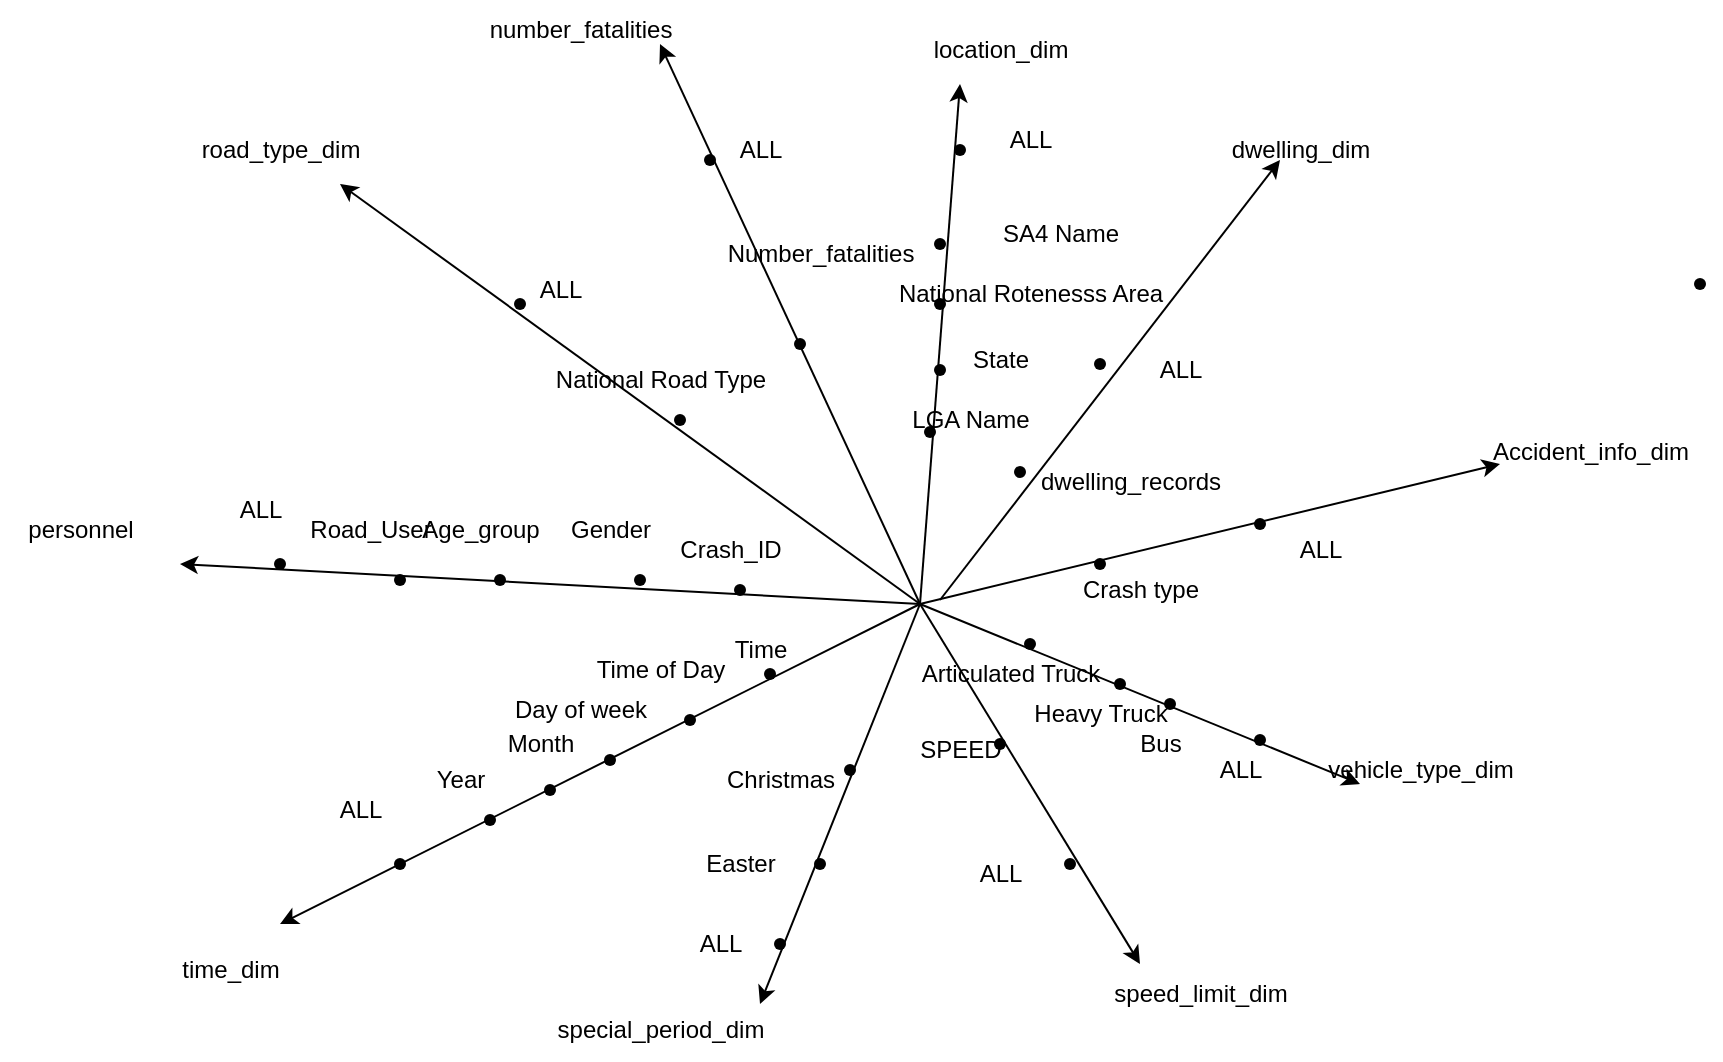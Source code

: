 <mxfile version="26.1.3">
  <diagram name="第 1 页" id="CKW3OfDxsWi4_tXc7E9l">
    <mxGraphModel dx="954" dy="506" grid="1" gridSize="10" guides="1" tooltips="1" connect="1" arrows="1" fold="1" page="1" pageScale="1" pageWidth="1169" pageHeight="827" math="0" shadow="0">
      <root>
        <mxCell id="0" />
        <mxCell id="1" parent="0" />
        <mxCell id="XI5p5nPWJxgeGxGbvoEq-1" value="" style="endArrow=classic;html=1;rounded=0;" edge="1" parent="1">
          <mxGeometry width="50" height="50" relative="1" as="geometry">
            <mxPoint x="460" y="490" as="sourcePoint" />
            <mxPoint x="140" y="650" as="targetPoint" />
          </mxGeometry>
        </mxCell>
        <mxCell id="XI5p5nPWJxgeGxGbvoEq-2" value="" style="endArrow=classic;html=1;rounded=0;" edge="1" parent="1">
          <mxGeometry width="50" height="50" relative="1" as="geometry">
            <mxPoint x="460" y="490" as="sourcePoint" />
            <mxPoint x="380" y="690" as="targetPoint" />
          </mxGeometry>
        </mxCell>
        <mxCell id="XI5p5nPWJxgeGxGbvoEq-3" value="" style="endArrow=classic;html=1;rounded=0;" edge="1" parent="1">
          <mxGeometry width="50" height="50" relative="1" as="geometry">
            <mxPoint x="460" y="490" as="sourcePoint" />
            <mxPoint x="570" y="670" as="targetPoint" />
          </mxGeometry>
        </mxCell>
        <mxCell id="XI5p5nPWJxgeGxGbvoEq-4" value="" style="endArrow=classic;html=1;rounded=0;" edge="1" parent="1">
          <mxGeometry width="50" height="50" relative="1" as="geometry">
            <mxPoint x="460" y="490" as="sourcePoint" />
            <mxPoint x="680" y="580" as="targetPoint" />
          </mxGeometry>
        </mxCell>
        <mxCell id="XI5p5nPWJxgeGxGbvoEq-5" value="" style="endArrow=classic;html=1;rounded=0;" edge="1" parent="1">
          <mxGeometry width="50" height="50" relative="1" as="geometry">
            <mxPoint x="460" y="490" as="sourcePoint" />
            <mxPoint x="750" y="420" as="targetPoint" />
          </mxGeometry>
        </mxCell>
        <mxCell id="XI5p5nPWJxgeGxGbvoEq-6" value="" style="endArrow=classic;html=1;rounded=0;" edge="1" parent="1">
          <mxGeometry width="50" height="50" relative="1" as="geometry">
            <mxPoint x="470" y="488" as="sourcePoint" />
            <mxPoint x="640" y="268" as="targetPoint" />
          </mxGeometry>
        </mxCell>
        <mxCell id="XI5p5nPWJxgeGxGbvoEq-7" value="" style="endArrow=classic;html=1;rounded=0;" edge="1" parent="1">
          <mxGeometry width="50" height="50" relative="1" as="geometry">
            <mxPoint x="460" y="490" as="sourcePoint" />
            <mxPoint x="480" y="230" as="targetPoint" />
          </mxGeometry>
        </mxCell>
        <mxCell id="XI5p5nPWJxgeGxGbvoEq-8" value="" style="endArrow=classic;html=1;rounded=0;" edge="1" parent="1">
          <mxGeometry width="50" height="50" relative="1" as="geometry">
            <mxPoint x="460" y="490" as="sourcePoint" />
            <mxPoint x="330" y="210" as="targetPoint" />
          </mxGeometry>
        </mxCell>
        <mxCell id="XI5p5nPWJxgeGxGbvoEq-9" value="" style="endArrow=classic;html=1;rounded=0;" edge="1" parent="1">
          <mxGeometry width="50" height="50" relative="1" as="geometry">
            <mxPoint x="460" y="490" as="sourcePoint" />
            <mxPoint x="170" y="280" as="targetPoint" />
          </mxGeometry>
        </mxCell>
        <mxCell id="XI5p5nPWJxgeGxGbvoEq-10" value="" style="endArrow=classic;html=1;rounded=0;" edge="1" parent="1">
          <mxGeometry width="50" height="50" relative="1" as="geometry">
            <mxPoint x="460" y="490" as="sourcePoint" />
            <mxPoint x="90" y="470" as="targetPoint" />
          </mxGeometry>
        </mxCell>
        <mxCell id="XI5p5nPWJxgeGxGbvoEq-11" value="Accident_info_dim" style="text;html=1;align=center;verticalAlign=middle;resizable=0;points=[];autosize=1;strokeColor=none;fillColor=none;" vertex="1" parent="1">
          <mxGeometry x="735" y="399" width="120" height="30" as="geometry" />
        </mxCell>
        <mxCell id="XI5p5nPWJxgeGxGbvoEq-12" value="dwelling_dim" style="text;html=1;align=center;verticalAlign=middle;resizable=0;points=[];autosize=1;strokeColor=none;fillColor=none;" vertex="1" parent="1">
          <mxGeometry x="605" y="248" width="90" height="30" as="geometry" />
        </mxCell>
        <mxCell id="XI5p5nPWJxgeGxGbvoEq-13" value="location_dim" style="text;html=1;align=center;verticalAlign=middle;resizable=0;points=[];autosize=1;strokeColor=none;fillColor=none;" vertex="1" parent="1">
          <mxGeometry x="455" y="198" width="90" height="30" as="geometry" />
        </mxCell>
        <mxCell id="XI5p5nPWJxgeGxGbvoEq-14" value="number_fatalities" style="text;html=1;align=center;verticalAlign=middle;resizable=0;points=[];autosize=1;strokeColor=none;fillColor=none;" vertex="1" parent="1">
          <mxGeometry x="235" y="188" width="110" height="30" as="geometry" />
        </mxCell>
        <mxCell id="XI5p5nPWJxgeGxGbvoEq-15" value="road_type_dim" style="text;html=1;align=center;verticalAlign=middle;resizable=0;points=[];autosize=1;strokeColor=none;fillColor=none;" vertex="1" parent="1">
          <mxGeometry x="90" y="248" width="100" height="30" as="geometry" />
        </mxCell>
        <mxCell id="XI5p5nPWJxgeGxGbvoEq-16" value="personnel" style="text;html=1;align=center;verticalAlign=middle;resizable=0;points=[];autosize=1;strokeColor=none;fillColor=none;" vertex="1" parent="1">
          <mxGeometry y="438" width="80" height="30" as="geometry" />
        </mxCell>
        <mxCell id="XI5p5nPWJxgeGxGbvoEq-17" value="special_period_dim" style="text;html=1;align=center;verticalAlign=middle;resizable=0;points=[];autosize=1;strokeColor=none;fillColor=none;" vertex="1" parent="1">
          <mxGeometry x="265" y="688" width="130" height="30" as="geometry" />
        </mxCell>
        <mxCell id="XI5p5nPWJxgeGxGbvoEq-18" value="speed_limit_dim" style="text;html=1;align=center;verticalAlign=middle;resizable=0;points=[];autosize=1;strokeColor=none;fillColor=none;" vertex="1" parent="1">
          <mxGeometry x="545" y="670" width="110" height="30" as="geometry" />
        </mxCell>
        <mxCell id="XI5p5nPWJxgeGxGbvoEq-19" value="time_dim" style="text;html=1;align=center;verticalAlign=middle;resizable=0;points=[];autosize=1;strokeColor=none;fillColor=none;" vertex="1" parent="1">
          <mxGeometry x="80" y="658" width="70" height="30" as="geometry" />
        </mxCell>
        <mxCell id="XI5p5nPWJxgeGxGbvoEq-20" value="vehicle_type_dim" style="text;html=1;align=center;verticalAlign=middle;resizable=0;points=[];autosize=1;strokeColor=none;fillColor=none;" vertex="1" parent="1">
          <mxGeometry x="650" y="558" width="120" height="30" as="geometry" />
        </mxCell>
        <mxCell id="XI5p5nPWJxgeGxGbvoEq-25" value="" style="shape=waypoint;sketch=0;fillStyle=solid;size=6;pointerEvents=1;points=[];fillColor=none;resizable=0;rotatable=0;perimeter=centerPerimeter;snapToPoint=1;" vertex="1" parent="1">
          <mxGeometry x="840" y="320" width="20" height="20" as="geometry" />
        </mxCell>
        <mxCell id="XI5p5nPWJxgeGxGbvoEq-28" value="" style="shape=waypoint;sketch=0;fillStyle=solid;size=6;pointerEvents=1;points=[];fillColor=none;resizable=0;rotatable=0;perimeter=centerPerimeter;snapToPoint=1;" vertex="1" parent="1">
          <mxGeometry x="500" y="414" width="20" height="20" as="geometry" />
        </mxCell>
        <mxCell id="XI5p5nPWJxgeGxGbvoEq-29" value="" style="shape=waypoint;sketch=0;fillStyle=solid;size=6;pointerEvents=1;points=[];fillColor=none;resizable=0;rotatable=0;perimeter=centerPerimeter;snapToPoint=1;" vertex="1" parent="1">
          <mxGeometry x="540" y="360" width="20" height="20" as="geometry" />
        </mxCell>
        <mxCell id="XI5p5nPWJxgeGxGbvoEq-34" value="dwelling_records" style="text;html=1;align=center;verticalAlign=middle;resizable=0;points=[];autosize=1;strokeColor=none;fillColor=none;" vertex="1" parent="1">
          <mxGeometry x="510" y="414" width="110" height="30" as="geometry" />
        </mxCell>
        <mxCell id="XI5p5nPWJxgeGxGbvoEq-35" value="ALL" style="text;html=1;align=center;verticalAlign=middle;resizable=0;points=[];autosize=1;strokeColor=none;fillColor=none;" vertex="1" parent="1">
          <mxGeometry x="570" y="358" width="40" height="30" as="geometry" />
        </mxCell>
        <mxCell id="XI5p5nPWJxgeGxGbvoEq-36" value="" style="shape=waypoint;sketch=0;fillStyle=solid;size=6;pointerEvents=1;points=[];fillColor=none;resizable=0;rotatable=0;perimeter=centerPerimeter;snapToPoint=1;" vertex="1" parent="1">
          <mxGeometry x="540" y="460" width="20" height="20" as="geometry" />
        </mxCell>
        <mxCell id="XI5p5nPWJxgeGxGbvoEq-37" value="" style="shape=waypoint;sketch=0;fillStyle=solid;size=6;pointerEvents=1;points=[];fillColor=none;resizable=0;rotatable=0;perimeter=centerPerimeter;snapToPoint=1;" vertex="1" parent="1">
          <mxGeometry x="620" y="440" width="20" height="20" as="geometry" />
        </mxCell>
        <mxCell id="XI5p5nPWJxgeGxGbvoEq-38" value="Crash type" style="text;html=1;align=center;verticalAlign=middle;resizable=0;points=[];autosize=1;strokeColor=none;fillColor=none;" vertex="1" parent="1">
          <mxGeometry x="530" y="468" width="80" height="30" as="geometry" />
        </mxCell>
        <mxCell id="XI5p5nPWJxgeGxGbvoEq-39" value="ALL" style="text;html=1;align=center;verticalAlign=middle;resizable=0;points=[];autosize=1;strokeColor=none;fillColor=none;" vertex="1" parent="1">
          <mxGeometry x="640" y="448" width="40" height="30" as="geometry" />
        </mxCell>
        <mxCell id="XI5p5nPWJxgeGxGbvoEq-40" value="" style="shape=waypoint;sketch=0;fillStyle=solid;size=6;pointerEvents=1;points=[];fillColor=none;resizable=0;rotatable=0;perimeter=centerPerimeter;snapToPoint=1;" vertex="1" parent="1">
          <mxGeometry x="455" y="394" width="20" height="20" as="geometry" />
        </mxCell>
        <mxCell id="XI5p5nPWJxgeGxGbvoEq-41" value="" style="shape=waypoint;sketch=0;fillStyle=solid;size=6;pointerEvents=1;points=[];fillColor=none;resizable=0;rotatable=0;perimeter=centerPerimeter;snapToPoint=1;" vertex="1" parent="1">
          <mxGeometry x="460" y="330" width="20" height="20" as="geometry" />
        </mxCell>
        <mxCell id="XI5p5nPWJxgeGxGbvoEq-42" value="" style="shape=waypoint;sketch=0;fillStyle=solid;size=6;pointerEvents=1;points=[];fillColor=none;resizable=0;rotatable=0;perimeter=centerPerimeter;snapToPoint=1;" vertex="1" parent="1">
          <mxGeometry x="460" y="300" width="20" height="20" as="geometry" />
        </mxCell>
        <mxCell id="XI5p5nPWJxgeGxGbvoEq-43" value="" style="shape=waypoint;sketch=0;fillStyle=solid;size=6;pointerEvents=1;points=[];fillColor=none;resizable=0;rotatable=0;perimeter=centerPerimeter;snapToPoint=1;" vertex="1" parent="1">
          <mxGeometry x="460" y="363" width="20" height="20" as="geometry" />
        </mxCell>
        <mxCell id="XI5p5nPWJxgeGxGbvoEq-45" value="SA4 Name" style="text;html=1;align=center;verticalAlign=middle;resizable=0;points=[];autosize=1;strokeColor=none;fillColor=none;" vertex="1" parent="1">
          <mxGeometry x="490" y="290" width="80" height="30" as="geometry" />
        </mxCell>
        <mxCell id="XI5p5nPWJxgeGxGbvoEq-50" value="LGA Name" style="text;html=1;align=center;verticalAlign=middle;resizable=0;points=[];autosize=1;strokeColor=none;fillColor=none;" vertex="1" parent="1">
          <mxGeometry x="445" y="383" width="80" height="30" as="geometry" />
        </mxCell>
        <mxCell id="XI5p5nPWJxgeGxGbvoEq-51" value="State" style="text;html=1;align=center;verticalAlign=middle;resizable=0;points=[];autosize=1;strokeColor=none;fillColor=none;" vertex="1" parent="1">
          <mxGeometry x="475" y="353" width="50" height="30" as="geometry" />
        </mxCell>
        <mxCell id="XI5p5nPWJxgeGxGbvoEq-52" value="National Rotenesss Area" style="text;html=1;align=center;verticalAlign=middle;resizable=0;points=[];autosize=1;strokeColor=none;fillColor=none;" vertex="1" parent="1">
          <mxGeometry x="435" y="320" width="160" height="30" as="geometry" />
        </mxCell>
        <mxCell id="XI5p5nPWJxgeGxGbvoEq-53" value="" style="shape=waypoint;sketch=0;fillStyle=solid;size=6;pointerEvents=1;points=[];fillColor=none;resizable=0;rotatable=0;perimeter=centerPerimeter;snapToPoint=1;" vertex="1" parent="1">
          <mxGeometry x="470" y="253" width="20" height="20" as="geometry" />
        </mxCell>
        <mxCell id="XI5p5nPWJxgeGxGbvoEq-54" value="ALL" style="text;html=1;align=center;verticalAlign=middle;resizable=0;points=[];autosize=1;strokeColor=none;fillColor=none;" vertex="1" parent="1">
          <mxGeometry x="495" y="243" width="40" height="30" as="geometry" />
        </mxCell>
        <mxCell id="XI5p5nPWJxgeGxGbvoEq-55" value="" style="shape=waypoint;sketch=0;fillStyle=solid;size=6;pointerEvents=1;points=[];fillColor=none;resizable=0;rotatable=0;perimeter=centerPerimeter;snapToPoint=1;" vertex="1" parent="1">
          <mxGeometry x="390" y="350" width="20" height="20" as="geometry" />
        </mxCell>
        <mxCell id="XI5p5nPWJxgeGxGbvoEq-56" value="" style="shape=waypoint;sketch=0;fillStyle=solid;size=6;pointerEvents=1;points=[];fillColor=none;resizable=0;rotatable=0;perimeter=centerPerimeter;snapToPoint=1;" vertex="1" parent="1">
          <mxGeometry x="345" y="258" width="20" height="20" as="geometry" />
        </mxCell>
        <mxCell id="XI5p5nPWJxgeGxGbvoEq-57" value="Number_fatalities" style="text;html=1;align=center;verticalAlign=middle;resizable=0;points=[];autosize=1;strokeColor=none;fillColor=none;" vertex="1" parent="1">
          <mxGeometry x="350" y="300" width="120" height="30" as="geometry" />
        </mxCell>
        <mxCell id="XI5p5nPWJxgeGxGbvoEq-58" value="ALL" style="text;html=1;align=center;verticalAlign=middle;resizable=0;points=[];autosize=1;strokeColor=none;fillColor=none;" vertex="1" parent="1">
          <mxGeometry x="360" y="248" width="40" height="30" as="geometry" />
        </mxCell>
        <mxCell id="XI5p5nPWJxgeGxGbvoEq-60" value="" style="shape=waypoint;sketch=0;fillStyle=solid;size=6;pointerEvents=1;points=[];fillColor=none;resizable=0;rotatable=0;perimeter=centerPerimeter;snapToPoint=1;" vertex="1" parent="1">
          <mxGeometry x="360" y="473" width="20" height="20" as="geometry" />
        </mxCell>
        <mxCell id="XI5p5nPWJxgeGxGbvoEq-61" value="" style="shape=waypoint;sketch=0;fillStyle=solid;size=6;pointerEvents=1;points=[];fillColor=none;resizable=0;rotatable=0;perimeter=centerPerimeter;snapToPoint=1;" vertex="1" parent="1">
          <mxGeometry x="310" y="468" width="20" height="20" as="geometry" />
        </mxCell>
        <mxCell id="XI5p5nPWJxgeGxGbvoEq-62" value="" style="shape=waypoint;sketch=0;fillStyle=solid;size=6;pointerEvents=1;points=[];fillColor=none;resizable=0;rotatable=0;perimeter=centerPerimeter;snapToPoint=1;" vertex="1" parent="1">
          <mxGeometry x="240" y="468" width="20" height="20" as="geometry" />
        </mxCell>
        <mxCell id="XI5p5nPWJxgeGxGbvoEq-63" value="" style="shape=waypoint;sketch=0;fillStyle=solid;size=6;pointerEvents=1;points=[];fillColor=none;resizable=0;rotatable=0;perimeter=centerPerimeter;snapToPoint=1;" vertex="1" parent="1">
          <mxGeometry x="190" y="468" width="20" height="20" as="geometry" />
        </mxCell>
        <mxCell id="XI5p5nPWJxgeGxGbvoEq-64" value="" style="shape=waypoint;sketch=0;fillStyle=solid;size=6;pointerEvents=1;points=[];fillColor=none;resizable=0;rotatable=0;perimeter=centerPerimeter;snapToPoint=1;" vertex="1" parent="1">
          <mxGeometry x="130" y="460" width="20" height="20" as="geometry" />
        </mxCell>
        <mxCell id="XI5p5nPWJxgeGxGbvoEq-65" value="Crash_ID" style="text;html=1;align=center;verticalAlign=middle;resizable=0;points=[];autosize=1;strokeColor=none;fillColor=none;" vertex="1" parent="1">
          <mxGeometry x="330" y="448" width="70" height="30" as="geometry" />
        </mxCell>
        <mxCell id="XI5p5nPWJxgeGxGbvoEq-66" value="Gender" style="text;html=1;align=center;verticalAlign=middle;resizable=0;points=[];autosize=1;strokeColor=none;fillColor=none;" vertex="1" parent="1">
          <mxGeometry x="275" y="438" width="60" height="30" as="geometry" />
        </mxCell>
        <mxCell id="XI5p5nPWJxgeGxGbvoEq-67" value="Age_group" style="text;html=1;align=center;verticalAlign=middle;resizable=0;points=[];autosize=1;strokeColor=none;fillColor=none;" vertex="1" parent="1">
          <mxGeometry x="200" y="438" width="80" height="30" as="geometry" />
        </mxCell>
        <mxCell id="XI5p5nPWJxgeGxGbvoEq-68" value="Road_User" style="text;html=1;align=center;verticalAlign=middle;resizable=0;points=[];autosize=1;strokeColor=none;fillColor=none;" vertex="1" parent="1">
          <mxGeometry x="145" y="438" width="80" height="30" as="geometry" />
        </mxCell>
        <mxCell id="XI5p5nPWJxgeGxGbvoEq-69" value="ALL" style="text;html=1;align=center;verticalAlign=middle;resizable=0;points=[];autosize=1;strokeColor=none;fillColor=none;" vertex="1" parent="1">
          <mxGeometry x="110" y="428" width="40" height="30" as="geometry" />
        </mxCell>
        <mxCell id="XI5p5nPWJxgeGxGbvoEq-70" value="" style="shape=waypoint;sketch=0;fillStyle=solid;size=6;pointerEvents=1;points=[];fillColor=none;resizable=0;rotatable=0;perimeter=centerPerimeter;snapToPoint=1;" vertex="1" parent="1">
          <mxGeometry x="330" y="388" width="20" height="20" as="geometry" />
        </mxCell>
        <mxCell id="XI5p5nPWJxgeGxGbvoEq-71" value="" style="shape=waypoint;sketch=0;fillStyle=solid;size=6;pointerEvents=1;points=[];fillColor=none;resizable=0;rotatable=0;perimeter=centerPerimeter;snapToPoint=1;" vertex="1" parent="1">
          <mxGeometry x="250" y="330" width="20" height="20" as="geometry" />
        </mxCell>
        <mxCell id="XI5p5nPWJxgeGxGbvoEq-72" value="National Road Type" style="text;html=1;align=center;verticalAlign=middle;resizable=0;points=[];autosize=1;strokeColor=none;fillColor=none;" vertex="1" parent="1">
          <mxGeometry x="265" y="363" width="130" height="30" as="geometry" />
        </mxCell>
        <mxCell id="XI5p5nPWJxgeGxGbvoEq-73" value="ALL" style="text;html=1;align=center;verticalAlign=middle;resizable=0;points=[];autosize=1;strokeColor=none;fillColor=none;" vertex="1" parent="1">
          <mxGeometry x="260" y="318" width="40" height="30" as="geometry" />
        </mxCell>
        <mxCell id="XI5p5nPWJxgeGxGbvoEq-74" value="" style="shape=waypoint;sketch=0;fillStyle=solid;size=6;pointerEvents=1;points=[];fillColor=none;resizable=0;rotatable=0;perimeter=centerPerimeter;snapToPoint=1;" vertex="1" parent="1">
          <mxGeometry x="415" y="563" width="20" height="20" as="geometry" />
        </mxCell>
        <mxCell id="XI5p5nPWJxgeGxGbvoEq-75" value="" style="shape=waypoint;sketch=0;fillStyle=solid;size=6;pointerEvents=1;points=[];fillColor=none;resizable=0;rotatable=0;perimeter=centerPerimeter;snapToPoint=1;" vertex="1" parent="1">
          <mxGeometry x="400" y="610" width="20" height="20" as="geometry" />
        </mxCell>
        <mxCell id="XI5p5nPWJxgeGxGbvoEq-76" value="" style="shape=waypoint;sketch=0;fillStyle=solid;size=6;pointerEvents=1;points=[];fillColor=none;resizable=0;rotatable=0;perimeter=centerPerimeter;snapToPoint=1;" vertex="1" parent="1">
          <mxGeometry x="380" y="650" width="20" height="20" as="geometry" />
        </mxCell>
        <mxCell id="XI5p5nPWJxgeGxGbvoEq-77" value="Christmas" style="text;html=1;align=center;verticalAlign=middle;resizable=0;points=[];autosize=1;strokeColor=none;fillColor=none;" vertex="1" parent="1">
          <mxGeometry x="350" y="563" width="80" height="30" as="geometry" />
        </mxCell>
        <mxCell id="XI5p5nPWJxgeGxGbvoEq-78" value="Easter" style="text;html=1;align=center;verticalAlign=middle;resizable=0;points=[];autosize=1;strokeColor=none;fillColor=none;" vertex="1" parent="1">
          <mxGeometry x="340" y="605" width="60" height="30" as="geometry" />
        </mxCell>
        <mxCell id="XI5p5nPWJxgeGxGbvoEq-79" value="ALL" style="text;html=1;align=center;verticalAlign=middle;resizable=0;points=[];autosize=1;strokeColor=none;fillColor=none;" vertex="1" parent="1">
          <mxGeometry x="340" y="645" width="40" height="30" as="geometry" />
        </mxCell>
        <mxCell id="XI5p5nPWJxgeGxGbvoEq-80" value="" style="shape=waypoint;sketch=0;fillStyle=solid;size=6;pointerEvents=1;points=[];fillColor=none;resizable=0;rotatable=0;perimeter=centerPerimeter;snapToPoint=1;" vertex="1" parent="1">
          <mxGeometry x="490" y="550" width="20" height="20" as="geometry" />
        </mxCell>
        <mxCell id="XI5p5nPWJxgeGxGbvoEq-81" value="" style="shape=waypoint;sketch=0;fillStyle=solid;size=6;pointerEvents=1;points=[];fillColor=none;resizable=0;rotatable=0;perimeter=centerPerimeter;snapToPoint=1;" vertex="1" parent="1">
          <mxGeometry x="525" y="610" width="20" height="20" as="geometry" />
        </mxCell>
        <mxCell id="XI5p5nPWJxgeGxGbvoEq-82" value="SPEED" style="text;html=1;align=center;verticalAlign=middle;resizable=0;points=[];autosize=1;strokeColor=none;fillColor=none;" vertex="1" parent="1">
          <mxGeometry x="450" y="548" width="60" height="30" as="geometry" />
        </mxCell>
        <mxCell id="XI5p5nPWJxgeGxGbvoEq-83" value="ALL" style="text;html=1;align=center;verticalAlign=middle;resizable=0;points=[];autosize=1;strokeColor=none;fillColor=none;" vertex="1" parent="1">
          <mxGeometry x="480" y="610" width="40" height="30" as="geometry" />
        </mxCell>
        <mxCell id="XI5p5nPWJxgeGxGbvoEq-88" value="" style="shape=waypoint;sketch=0;fillStyle=solid;size=6;pointerEvents=1;points=[];fillColor=none;resizable=0;rotatable=0;perimeter=centerPerimeter;snapToPoint=1;" vertex="1" parent="1">
          <mxGeometry x="575" y="530" width="20" height="20" as="geometry" />
        </mxCell>
        <mxCell id="XI5p5nPWJxgeGxGbvoEq-89" value="" style="shape=waypoint;sketch=0;fillStyle=solid;size=6;pointerEvents=1;points=[];fillColor=none;resizable=0;rotatable=0;perimeter=centerPerimeter;snapToPoint=1;" vertex="1" parent="1">
          <mxGeometry x="620" y="548" width="20" height="20" as="geometry" />
        </mxCell>
        <mxCell id="XI5p5nPWJxgeGxGbvoEq-90" value="Bus" style="text;html=1;align=center;verticalAlign=middle;resizable=0;points=[];autosize=1;strokeColor=none;fillColor=none;" vertex="1" parent="1">
          <mxGeometry x="560" y="545" width="40" height="30" as="geometry" />
        </mxCell>
        <mxCell id="XI5p5nPWJxgeGxGbvoEq-91" value="" style="shape=waypoint;sketch=0;fillStyle=solid;size=6;pointerEvents=1;points=[];fillColor=none;resizable=0;rotatable=0;perimeter=centerPerimeter;snapToPoint=1;" vertex="1" parent="1">
          <mxGeometry x="550" y="520" width="20" height="20" as="geometry" />
        </mxCell>
        <mxCell id="XI5p5nPWJxgeGxGbvoEq-92" value="" style="shape=waypoint;sketch=0;fillStyle=solid;size=6;pointerEvents=1;points=[];fillColor=none;resizable=0;rotatable=0;perimeter=centerPerimeter;snapToPoint=1;" vertex="1" parent="1">
          <mxGeometry x="505" y="500" width="20" height="20" as="geometry" />
        </mxCell>
        <mxCell id="XI5p5nPWJxgeGxGbvoEq-93" value="Heavy Truck" style="text;html=1;align=center;verticalAlign=middle;resizable=0;points=[];autosize=1;strokeColor=none;fillColor=none;" vertex="1" parent="1">
          <mxGeometry x="505" y="530" width="90" height="30" as="geometry" />
        </mxCell>
        <mxCell id="XI5p5nPWJxgeGxGbvoEq-94" value="Articulated Truck" style="text;html=1;align=center;verticalAlign=middle;resizable=0;points=[];autosize=1;strokeColor=none;fillColor=none;" vertex="1" parent="1">
          <mxGeometry x="450" y="510" width="110" height="30" as="geometry" />
        </mxCell>
        <mxCell id="XI5p5nPWJxgeGxGbvoEq-95" value="ALL" style="text;html=1;align=center;verticalAlign=middle;resizable=0;points=[];autosize=1;strokeColor=none;fillColor=none;" vertex="1" parent="1">
          <mxGeometry x="600" y="558" width="40" height="30" as="geometry" />
        </mxCell>
        <mxCell id="XI5p5nPWJxgeGxGbvoEq-96" value="" style="shape=waypoint;sketch=0;fillStyle=solid;size=6;pointerEvents=1;points=[];fillColor=none;resizable=0;rotatable=0;perimeter=centerPerimeter;snapToPoint=1;" vertex="1" parent="1">
          <mxGeometry x="375" y="515" width="20" height="20" as="geometry" />
        </mxCell>
        <mxCell id="XI5p5nPWJxgeGxGbvoEq-97" value="" style="shape=waypoint;sketch=0;fillStyle=solid;size=6;pointerEvents=1;points=[];fillColor=none;resizable=0;rotatable=0;perimeter=centerPerimeter;snapToPoint=1;" vertex="1" parent="1">
          <mxGeometry x="335" y="538" width="20" height="20" as="geometry" />
        </mxCell>
        <mxCell id="XI5p5nPWJxgeGxGbvoEq-98" value="Time" style="text;html=1;align=center;verticalAlign=middle;resizable=0;points=[];autosize=1;strokeColor=none;fillColor=none;" vertex="1" parent="1">
          <mxGeometry x="355" y="498" width="50" height="30" as="geometry" />
        </mxCell>
        <mxCell id="XI5p5nPWJxgeGxGbvoEq-99" value="Month" style="text;html=1;align=center;verticalAlign=middle;resizable=0;points=[];autosize=1;strokeColor=none;fillColor=none;" vertex="1" parent="1">
          <mxGeometry x="240" y="545" width="60" height="30" as="geometry" />
        </mxCell>
        <mxCell id="XI5p5nPWJxgeGxGbvoEq-100" value="" style="shape=waypoint;sketch=0;fillStyle=solid;size=6;pointerEvents=1;points=[];fillColor=none;resizable=0;rotatable=0;perimeter=centerPerimeter;snapToPoint=1;" vertex="1" parent="1">
          <mxGeometry x="295" y="558" width="20" height="20" as="geometry" />
        </mxCell>
        <mxCell id="XI5p5nPWJxgeGxGbvoEq-101" value="Year" style="text;html=1;align=center;verticalAlign=middle;resizable=0;points=[];autosize=1;strokeColor=none;fillColor=none;" vertex="1" parent="1">
          <mxGeometry x="205" y="563" width="50" height="30" as="geometry" />
        </mxCell>
        <mxCell id="XI5p5nPWJxgeGxGbvoEq-102" value="" style="shape=waypoint;sketch=0;fillStyle=solid;size=6;pointerEvents=1;points=[];fillColor=none;resizable=0;rotatable=0;perimeter=centerPerimeter;snapToPoint=1;" vertex="1" parent="1">
          <mxGeometry x="265" y="573" width="20" height="20" as="geometry" />
        </mxCell>
        <mxCell id="XI5p5nPWJxgeGxGbvoEq-103" value="Day of week" style="text;html=1;align=center;verticalAlign=middle;resizable=0;points=[];autosize=1;strokeColor=none;fillColor=none;" vertex="1" parent="1">
          <mxGeometry x="245" y="528" width="90" height="30" as="geometry" />
        </mxCell>
        <mxCell id="XI5p5nPWJxgeGxGbvoEq-104" value="" style="shape=waypoint;sketch=0;fillStyle=solid;size=6;pointerEvents=1;points=[];fillColor=none;resizable=0;rotatable=0;perimeter=centerPerimeter;snapToPoint=1;" vertex="1" parent="1">
          <mxGeometry x="235" y="588" width="20" height="20" as="geometry" />
        </mxCell>
        <mxCell id="XI5p5nPWJxgeGxGbvoEq-105" value="Time of Day" style="text;html=1;align=center;verticalAlign=middle;resizable=0;points=[];autosize=1;strokeColor=none;fillColor=none;" vertex="1" parent="1">
          <mxGeometry x="285" y="508" width="90" height="30" as="geometry" />
        </mxCell>
        <mxCell id="XI5p5nPWJxgeGxGbvoEq-106" value="" style="shape=waypoint;sketch=0;fillStyle=solid;size=6;pointerEvents=1;points=[];fillColor=none;resizable=0;rotatable=0;perimeter=centerPerimeter;snapToPoint=1;" vertex="1" parent="1">
          <mxGeometry x="190" y="610" width="20" height="20" as="geometry" />
        </mxCell>
        <mxCell id="XI5p5nPWJxgeGxGbvoEq-107" value="ALL" style="text;html=1;align=center;verticalAlign=middle;resizable=0;points=[];autosize=1;strokeColor=none;fillColor=none;" vertex="1" parent="1">
          <mxGeometry x="160" y="578" width="40" height="30" as="geometry" />
        </mxCell>
      </root>
    </mxGraphModel>
  </diagram>
</mxfile>

